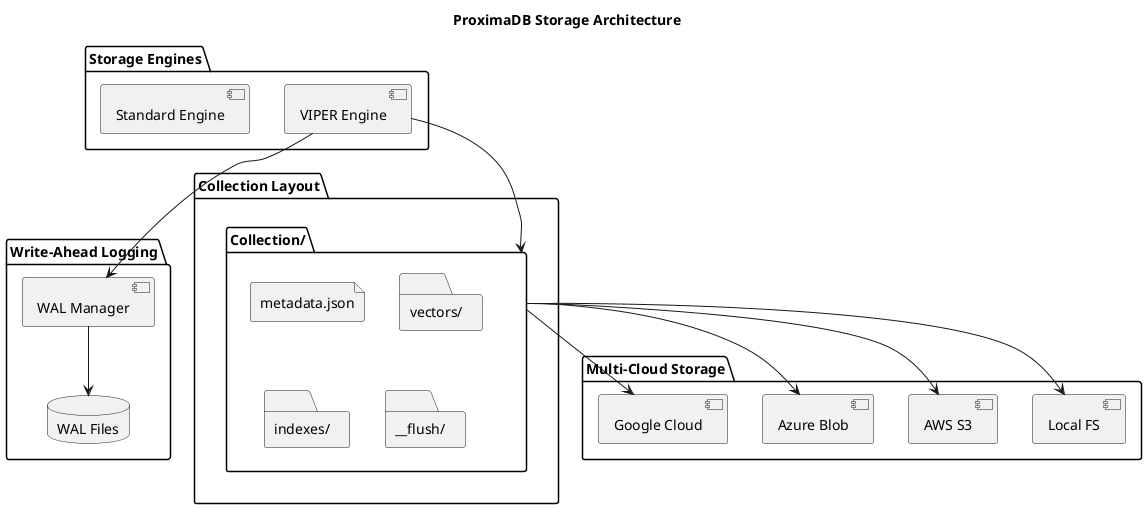 @startuml ProximaDB_Storage_Simple
title ProximaDB Storage Architecture

package "Storage Engines" {
    component "VIPER Engine" as viper
    component "Standard Engine" as standard
}

package "Write-Ahead Logging" {
    component "WAL Manager" as wal
    database "WAL Files" as wal_files
}

package "Multi-Cloud Storage" {
    component "Local FS" as local
    component "AWS S3" as s3
    component "Azure Blob" as azure
    component "Google Cloud" as gcs
}

package "Collection Layout" {
    folder "Collection/" as collection {
        file "metadata.json" as metadata
        folder "vectors/" as vectors
        folder "indexes/" as indexes
        folder "__flush/" as flush
    }
}

viper --> wal
viper --> collection
wal --> wal_files
collection --> local
collection --> s3
collection --> azure
collection --> gcs

@enduml